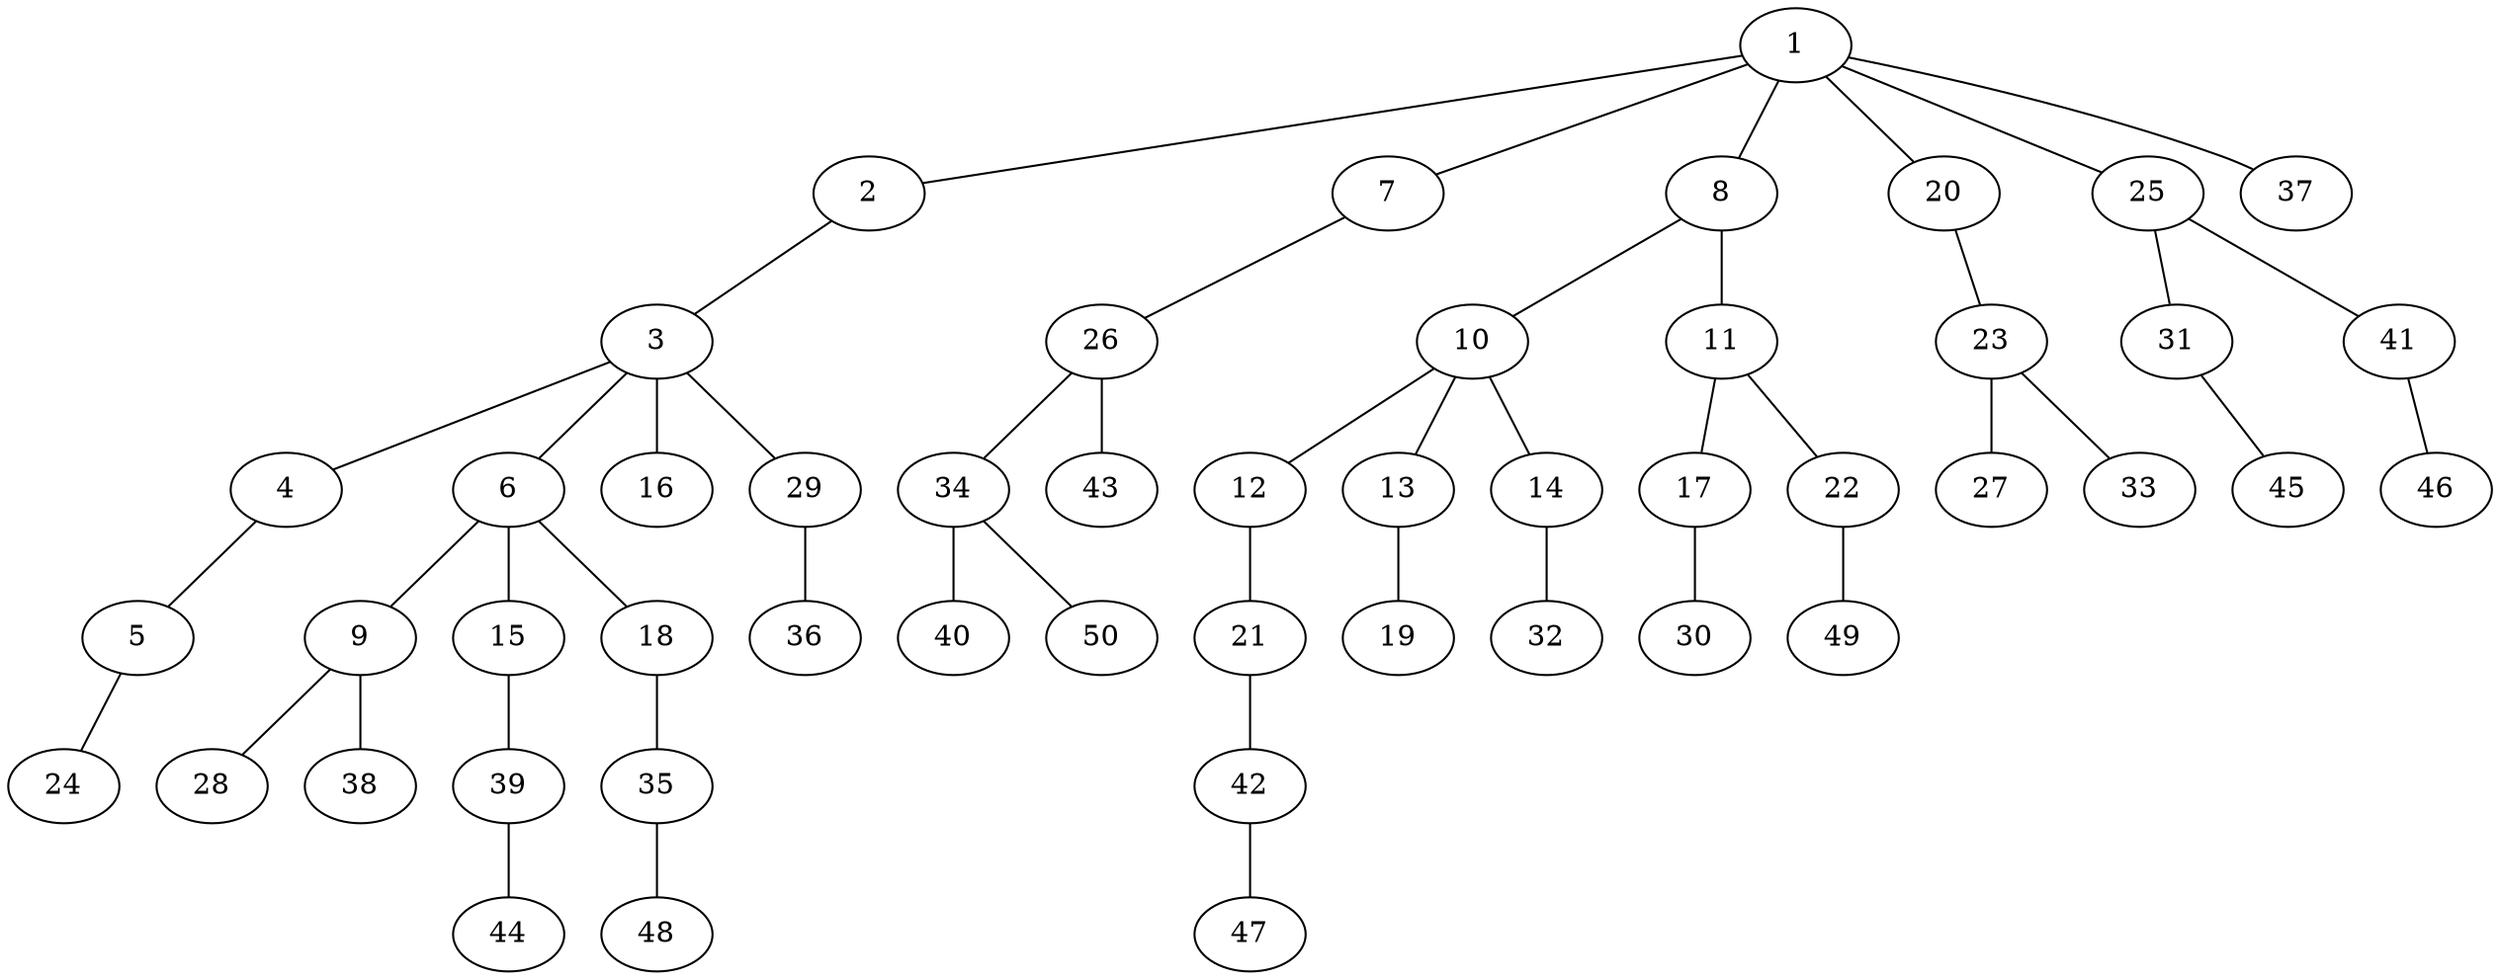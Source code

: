 graph graphname {1--2
1--7
1--8
1--20
1--25
1--37
2--3
3--4
3--6
3--16
3--29
4--5
5--24
6--9
6--15
6--18
7--26
8--10
8--11
9--28
9--38
10--12
10--13
10--14
11--17
11--22
12--21
13--19
14--32
15--39
17--30
18--35
20--23
21--42
22--49
23--27
23--33
25--31
25--41
26--34
26--43
29--36
31--45
34--40
34--50
35--48
39--44
41--46
42--47
}